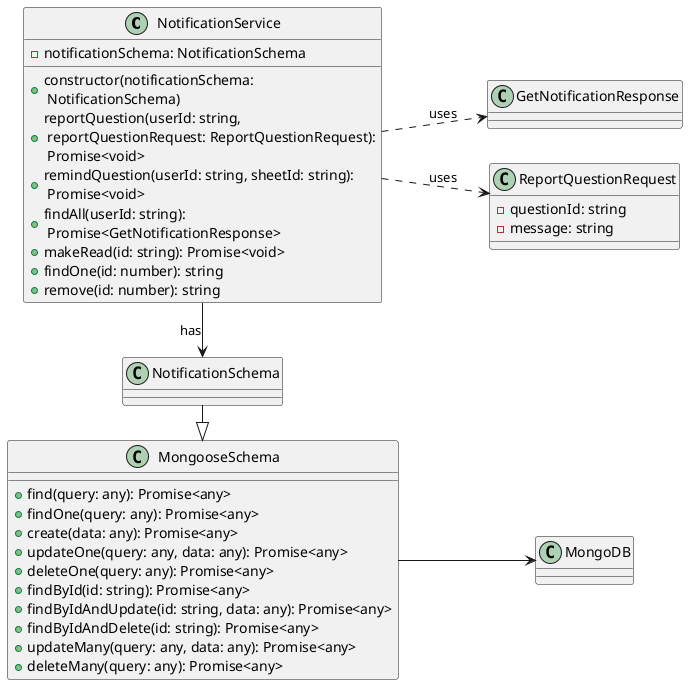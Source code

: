 @startuml
left to right direction
class NotificationService {
  -notificationSchema: NotificationSchema

  +constructor(notificationSchema:\n NotificationSchema)
  +reportQuestion(userId: string,\n reportQuestionRequest: ReportQuestionRequest):\n Promise<void>
  +remindQuestion(userId: string, sheetId: string):\n Promise<void>
  +findAll(userId: string):\n Promise<GetNotificationResponse>
  +makeRead(id: string): Promise<void>
  +findOne(id: number): string
  +remove(id: number): string
}
class ReportQuestionRequest {
  -questionId: string
  -message: string
}

class NotificationSchema {
}

class MongooseSchema {
  + find(query: any): Promise<any>
  + findOne(query: any): Promise<any>
  + create(data: any): Promise<any>
  + updateOne(query: any, data: any): Promise<any>
  + deleteOne(query: any): Promise<any>
  + findById(id: string): Promise<any>
  + findByIdAndUpdate(id: string, data: any): Promise<any>
  + findByIdAndDelete(id: string): Promise<any>
  + updateMany(query: any, data: any): Promise<any>
  + deleteMany(query: any): Promise<any>
}
class MongoDB {
}
MongooseSchema --> MongoDB
NotificationSchema -r-|> MongooseSchema

NotificationService ..> GetNotificationResponse : uses
NotificationService ..> ReportQuestionRequest : uses
NotificationService -right-> NotificationSchema : has
@enduml